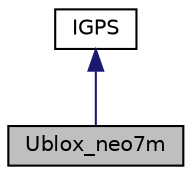 digraph "Ublox_neo7m"
{
  edge [fontname="Helvetica",fontsize="10",labelfontname="Helvetica",labelfontsize="10"];
  node [fontname="Helvetica",fontsize="10",shape=record];
  Node0 [label="Ublox_neo7m",height=0.2,width=0.4,color="black", fillcolor="grey75", style="filled", fontcolor="black"];
  Node1 -> Node0 [dir="back",color="midnightblue",fontsize="10",style="solid",fontname="Helvetica"];
  Node1 [label="IGPS",height=0.2,width=0.4,color="black", fillcolor="white", style="filled",URL="$class_i_g_p_s.html"];
}

